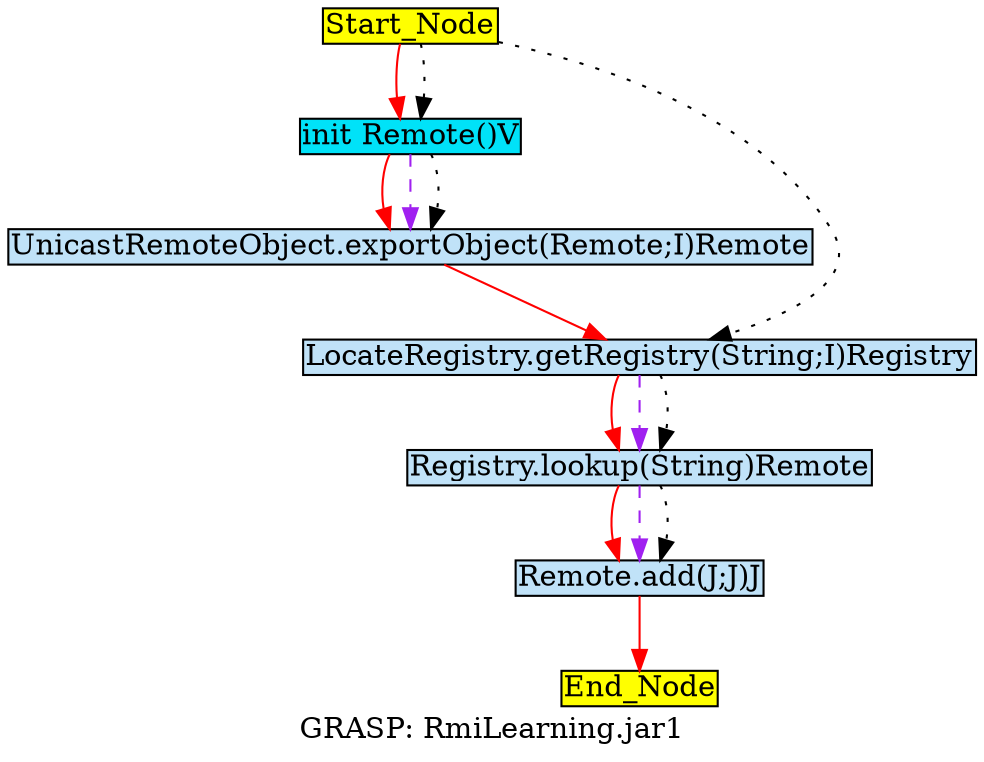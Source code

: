 digraph G {
	graph[label="GRASP: RmiLearning.jar1"];	node[style=filled,fillcolor ="white",shape=box,margin=0.02,width=0,height=0];
	"Start_Node"[fillcolor ="yellow",style="filled" ];
	"init Remote()V"[fillcolor ="#00e2f8",style="filled" ];
	"End_Node"[fillcolor ="yellow",style="filled" ];
	"Registry.lookup(String)Remote"[fillcolor ="#c0e2f8",style="filled" ];
	"Start_Node"[fillcolor ="yellow",style="filled" ];
	"LocateRegistry.getRegistry(String;I)Registry"[fillcolor ="#c0e2f8",style="filled" ];
	"Remote.add(J;J)J"[fillcolor ="#c0e2f8",style="filled" ];
	"UnicastRemoteObject.exportObject(Remote;I)Remote"[fillcolor ="#c0e2f8",style="filled" ];
	"init Remote()V" -> "UnicastRemoteObject.exportObject(Remote;I)Remote"[color="red",style=solid];
	"init Remote()V" -> "UnicastRemoteObject.exportObject(Remote;I)Remote"[color="purple",style=dashed];
	"init Remote()V" -> "UnicastRemoteObject.exportObject(Remote;I)Remote"[color="black",style=dotted];
	"Registry.lookup(String)Remote" -> "Remote.add(J;J)J"[color="red",style=solid];
	"Registry.lookup(String)Remote" -> "Remote.add(J;J)J"[color="purple",style=dashed];
	"Registry.lookup(String)Remote" -> "Remote.add(J;J)J"[color="black",style=dotted];
	"Start_Node" -> "init Remote()V"[color="red",style=solid];
	"Start_Node" -> "init Remote()V"[color="black",style=dotted];
	"Start_Node" -> "LocateRegistry.getRegistry(String;I)Registry"[color="black",style=dotted];
	"LocateRegistry.getRegistry(String;I)Registry" -> "Registry.lookup(String)Remote"[color="red",style=solid];
	"LocateRegistry.getRegistry(String;I)Registry" -> "Registry.lookup(String)Remote"[color="purple",style=dashed];
	"LocateRegistry.getRegistry(String;I)Registry" -> "Registry.lookup(String)Remote"[color="black",style=dotted];
	"Remote.add(J;J)J" -> "End_Node"[color="red",style=solid];
	"UnicastRemoteObject.exportObject(Remote;I)Remote" -> "LocateRegistry.getRegistry(String;I)Registry"[color="red",style=solid];
}
